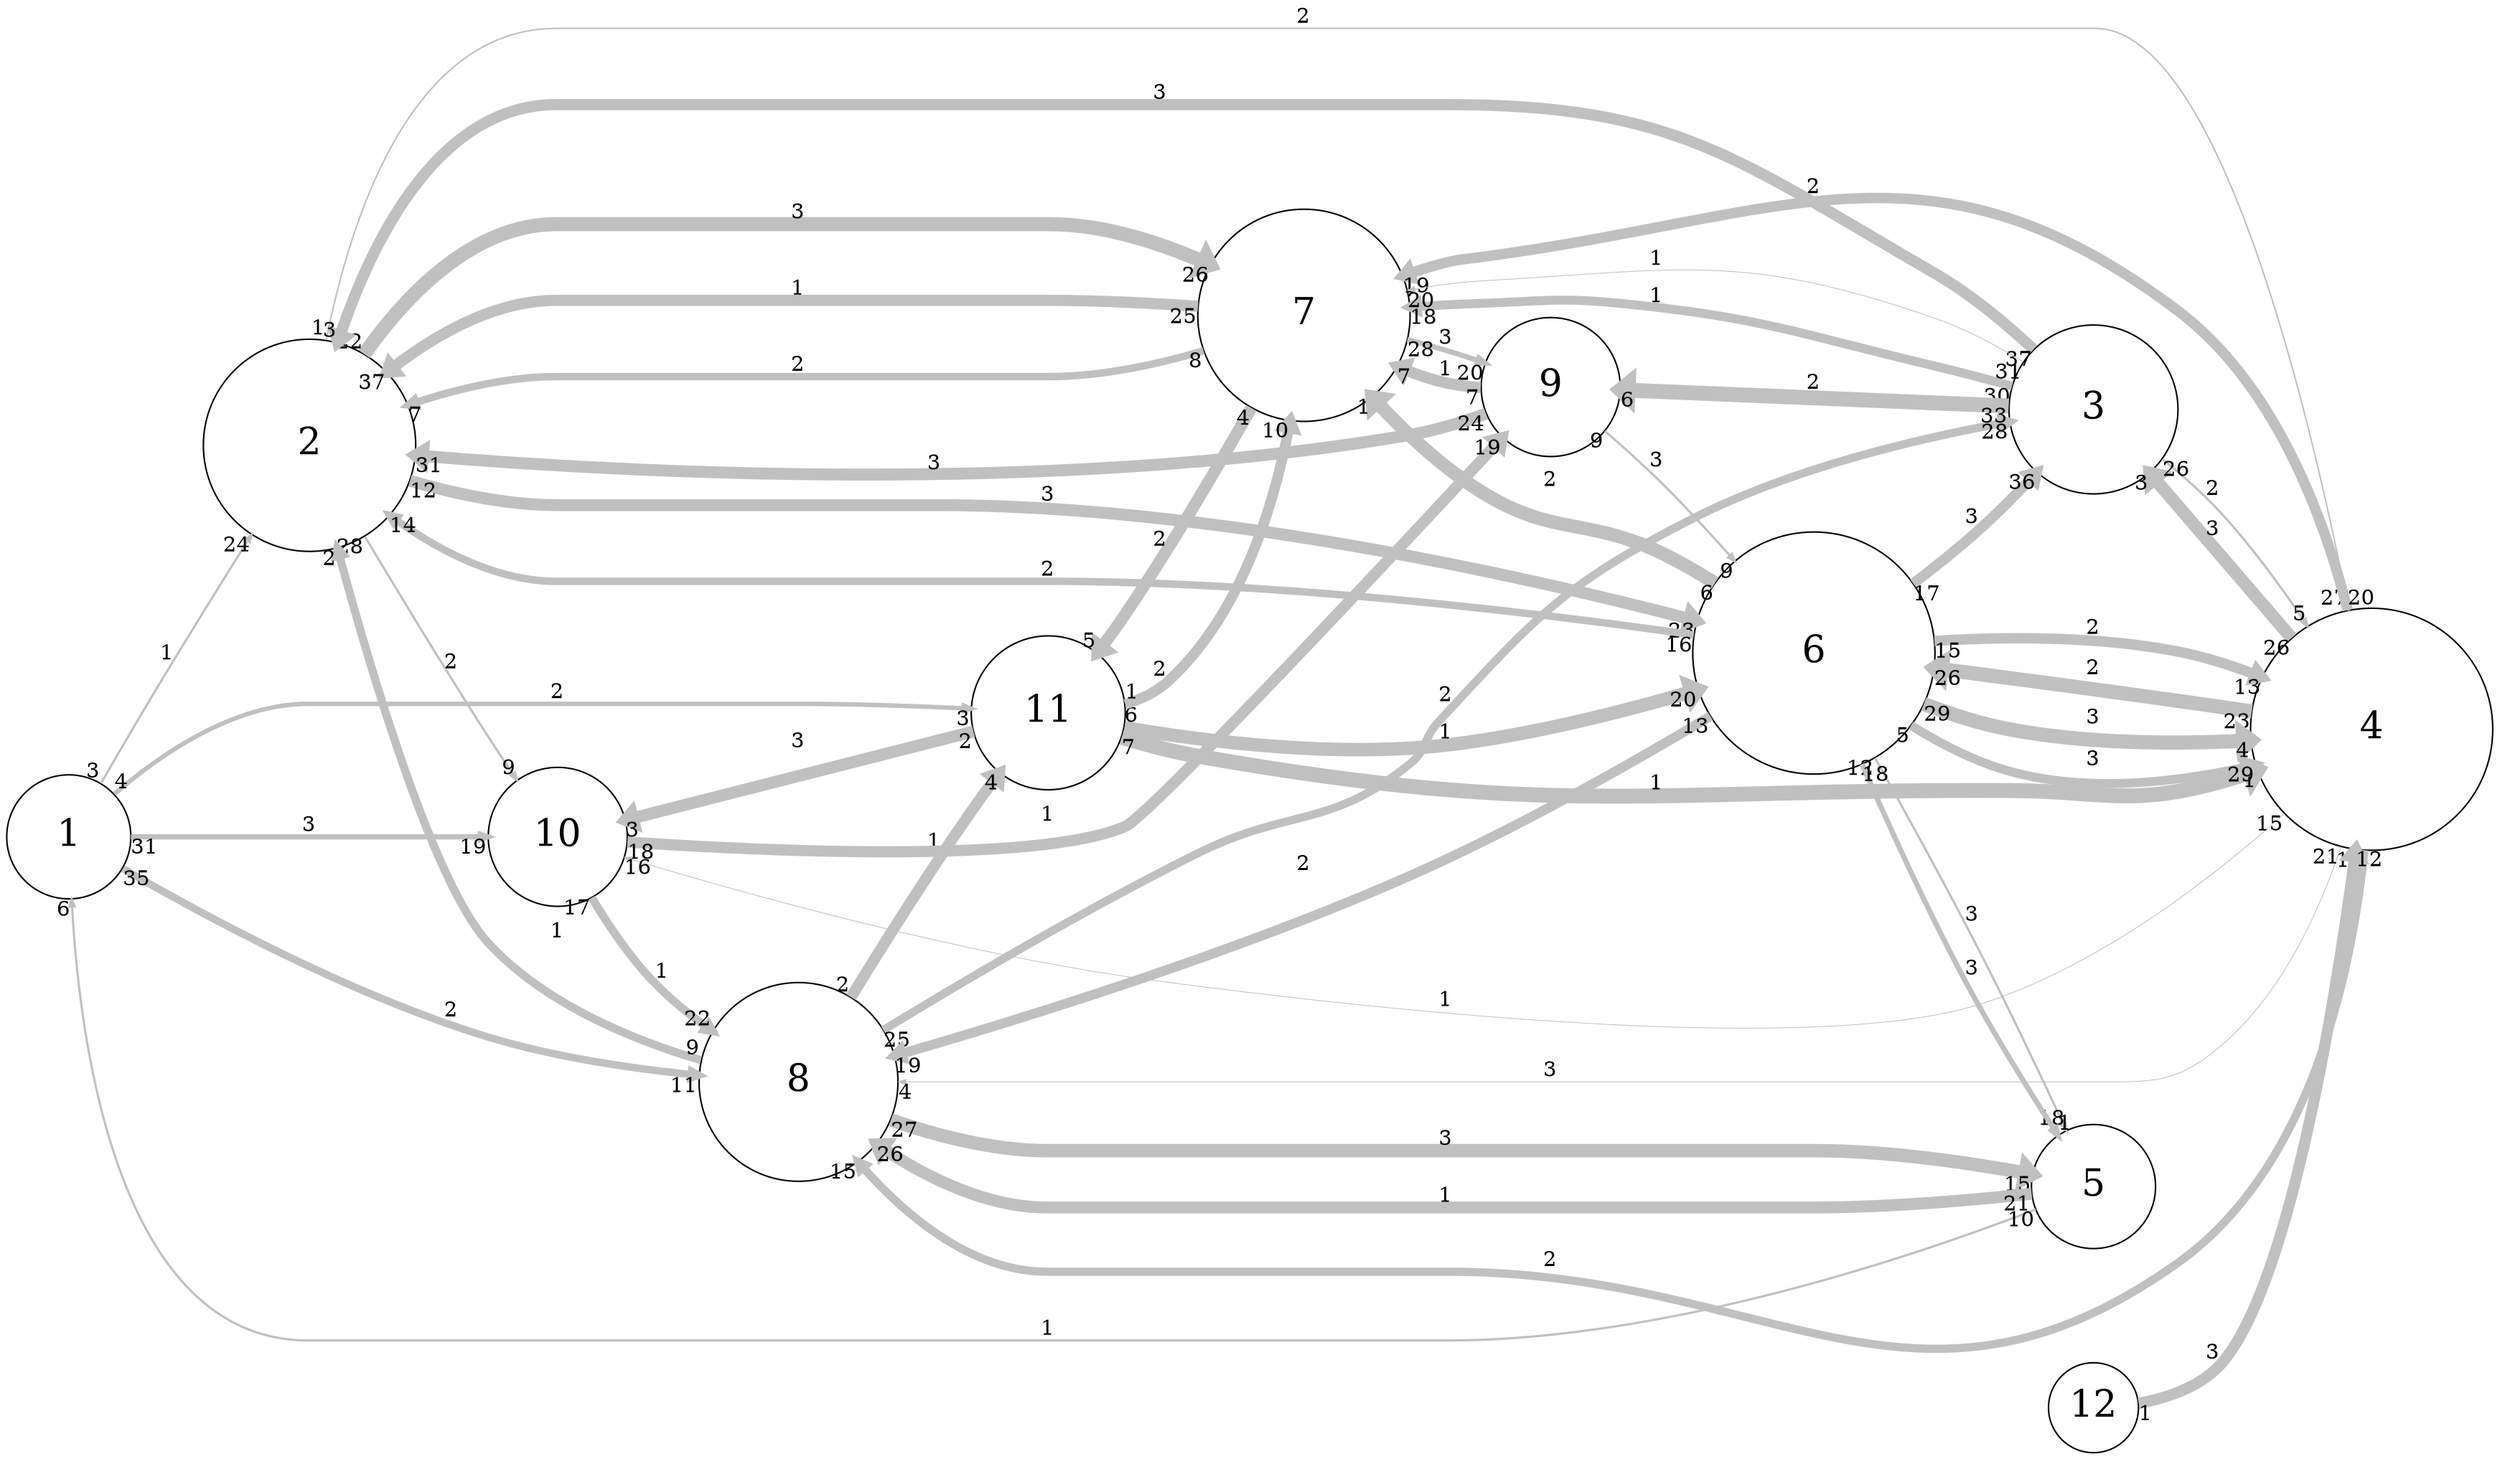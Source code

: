 digraph "" {
	graph [bb="0,0,1670,976.84",
		overlap=false,
		rankdir=LR,
		ratio=0.5,
		scale=1,
		splines=spline
	];
	node [fontsize=25,
		label="\N",
		shape=circle
	];
	edge [arrowsize=0.5,
		splines=true
	];
	0	[height=1.1591,
		label=1,
		pos="43.024,412.34",
		width=1.1591];
	1	[height=1.9773,
		label=2,
		pos="204.02,677.34",
		width=1.9773];
	0 -> 1	[key=0,
		capacity=1,
		color=grey,
		from_pd=2,
		head_lp="172.79,608.83",
		headlabel=24,
		label=1,
		lp="109.02,533.59",
		penwidth=1.5,
		pos="e,166.04,617.08 64.988,448.39 76.843,468.69 91.985,494.48 105.65,517.34 124.1,548.22 144.79,582.3 162.34,611.03",
		pt=18,
		tail_lp="61.613,456.64",
		taillabel=3,
		to_pd=23];
	7	[height=1.8409,
		label=8,
		pos="532.02,246.34",
		width=1.8409];
	0 -> 7	[key=0,
		capacity=2,
		color=grey,
		from_pd=34,
		head_lp="458.91,241.98",
		headlabel=11,
		label=2,
		lp="300.02,293.59",
		penwidth=5.0,
		pos="e,465.66,250.23 78.827,390.84 130.42,360.02 231.14,303.88 324.39,275.34 366.41,262.48 415.01,255.3 454.51,251.3",
		pt=11,
		tail_lp="85.577,399.09",
		taillabel=35,
		to_pd=10];
	9	[height=1.2955,
		label=10,
		pos="371.02,412.34",
		width=1.2955];
	0 -> 9	[key=0,
		capacity=3,
		color=grey,
		from_pd=30,
		head_lp="317.24,404.09",
		headlabel=19,
		label=3,
		lp="204.02,420.59",
		penwidth=3.5,
		pos="e,323.99,412.34 84.982,412.34 142.85,412.34 248.74,412.34 313.89,412.34",
		pt=14,
		tail_lp="91.732,420.59",
		taillabel=31,
		to_pd=18];
	10	[height=1.4318,
		label=11,
		pos="698.02,495.34",
		width=1.4318];
	0 -> 10	[key=0,
		capacity=2,
		color=grey,
		from_pd=3,
		head_lp="643.07,490.84",
		headlabel=3,
		label=2,
		lp="371.02,511.59",
		penwidth=3.0,
		pos="e,646.45,499.09 73.426,441.64 103.37,468.24 152.45,503.34 203.02,503.34 203.02,503.34 203.02,503.34 533.02,503.34 567.51,503.34 \
606.03,501.56 637.07,499.67",
		pt=15,
		tail_lp="70.051,449.89",
		taillabel=4,
		to_pd=2];
	1 -> 9	[key=0,
		capacity=2,
		color=grey,
		from_pd=27,
		head_lp="347.56,459.11",
		headlabel=9,
		label=2,
		lp="300.02,531.59",
		penwidth=1.5,
		pos="e,344.18,450.86 241.28,616.5 264.64,577.62 295.88,526.25 324.39,481.34 329.52,473.27 335.07,464.72 340.47,456.5",
		pt=18,
		tail_lp="248.03,608.25",
		taillabel=28,
		to_pd=8];
	3	[height=2.25,
		label=4,
		pos="1586,488.34",
		width=2.25];
	1 -> 3	[key=0,
		capacity=2,
		color=grey,
		from_pd=0,
		head_lp="1564,576.4",
		headlabel=27,
		label=2,
		lp="870.02,968.59",
		penwidth=1.0,
		pos="e,1570.8,568.15 214.92,748.03 231.11,831.85 271.92,960.34 370.02,960.34 370.02,960.34 370.02,960.34 1400,960.34 1482,960.34 1542.7,\
710.23 1569.6,574.14",
		pt=19,
		tail_lp="211.55,756.28",
		taillabel=1,
		to_pd=26];
	5	[height=2.25,
		label=6,
		pos="1213,541.34",
		width=2.25];
	1 -> 5	[key=0,
		capacity=3,
		color=grey,
		from_pd=11,
		head_lp="1127.5,553.83",
		headlabel=23,
		label=3,
		lp="698.02,643.59",
		penwidth=8.0,
		pos="e,1134.2,562.08 271.13,653.14 300.93,644.26 336.82,636.34 370.02,636.34 370.02,636.34 370.02,636.34 624.02,636.34 802.73,636.34 \
1008.1,593.05 1122.7,564.92",
		pt=5,
		tail_lp="277.88,644.89",
		taillabel=12,
		to_pd=22];
	6	[height=1.9773,
		label=7,
		pos="870.02,764.34",
		width=1.9773];
	1 -> 6	[key=0,
		capacity=3,
		color=grey,
		from_pd=21,
		head_lp="801.42,791.64",
		headlabel=26,
		label=3,
		lp="532.02,837.59",
		penwidth=9.5,
		pos="e,808.17,799.89 239.93,739.17 268.74,781.25 313.94,829.34 370.02,829.34 370.02,829.34 370.02,829.34 699.02,829.34 732.65,829.34 \
767.69,818.12 797.16,804.99",
		pt=2,
		tail_lp="233.18,747.42",
		taillabel=22,
		to_pd=25];
	7 -> 1	[key=0,
		capacity=1,
		color=grey,
		from_pd=8,
		head_lp="219.19,600.03",
		headlabel=2,
		label=1,
		lp="371.02,348.59",
		penwidth=5.5,
		pos="e,222.56,608.28 467.09,260.96 421.65,274.4 362.21,298.66 324.39,339.84 289.26,378.09 249.13,510.21 225.5,597.35",
		pt=10,
		tail_lp="463.71,269.21",
		taillabel=9,
		to_pd=1];
	7 -> 10	[key=0,
		capacity=1,
		color=grey,
		from_pd=1,
		head_lp="662,447.07",
		headlabel=4,
		label=1,
		lp="623.02,403.59",
		penwidth=7.5,
		pos="e,665.37,455.32 566.37,303.33 588.27,339.92 618.02,388.12 646.48,429.34 650.26,434.82 654.32,440.47 658.44,446.05",
		pt=6,
		tail_lp="563,311.58",
		taillabel=2,
		to_pd=3];
	2	[height=1.5682,
		label=3,
		pos="1399,701.34",
		width=1.5682];
	7 -> 2	[key=0,
		capacity=2,
		color=grey,
		from_pd=24,
		head_lp="1335.9,685.46",
		headlabel=28,
		label=2,
		lp="966.02,510.59",
		penwidth=5.5,
		pos="e,1342.6,693.71 588.3,281.82 641.22,315.04 723.87,365.03 798.84,402.34 860.16,432.86 888.84,417.2 941.21,461.34 954.86,472.86 950.76,\
482.01 962.65,495.34 1026.9,567.38 1045.8,587.89 1132,631.34 1195.9,663.52 1276,682 1331.5,691.8",
		pt=10,
		tail_lp="595.05,290.07",
		taillabel=25,
		to_pd=27];
	4	[height=1.1591,
		label=5,
		pos="1399,176.34",
		width=1.1591];
	7 -> 4	[key=0,
		capacity=3,
		color=grey,
		from_pd=26,
		head_lp="1350.5,187.89",
		headlabel=15,
		label=3,
		lp="966.02,211.59",
		penwidth=9.0,
		pos="e,1357.2,179.64 597.74,235.24 605.12,234.17 612.54,233.17 619.65,232.34 930.68,196.22 1010.2,205.84 1322.4,182.34 1329.7,181.79 \
1337.4,181.2 1345,180.6",
		pt=3,
		tail_lp="604.49,226.99",
		taillabel=27,
		to_pd=14];
	9 -> 7	[key=0,
		capacity=1,
		color=grey,
		from_pd=16,
		head_lp="467.57,287.76",
		headlabel=22,
		label=1,
		lp="441.02,318.59",
		penwidth=5.5,
		pos="e,474.32,279.51 393.37,370.93 404.83,351.09 420.19,327.79 437.65,309.84 445.92,301.34 455.49,293.32 465.29,286.01",
		pt=10,
		tail_lp="400.12,362.68",
		taillabel=17,
		to_pd=21];
	8	[height=1.2955,
		label=9,
		pos="1036,720.34",
		width=1.2955];
	9 -> 8	[key=0,
		capacity=1,
		color=grey,
		from_pd=17,
		head_lp="997.23,677.8",
		headlabel=19,
		label=1,
		lp="698.02,426.59",
		penwidth=7.5,
		pos="e,1004,686.05 417.83,408.63 505.04,402.26 691.44,392.27 749.57,417.84 765.63,424.91 921.93,595.71 996.2,677.48",
		pt=6,
		tail_lp="424.58,400.38",
		taillabel=18,
		to_pd=18];
	10 -> 9	[key=0,
		capacity=3,
		color=grey,
		from_pd=1,
		head_lp="419.91,431.96",
		headlabel=3,
		label=3,
		lp="532.02,477.59",
		penwidth=8.0,
		pos="e,416.53,423.71 647.75,482.76 588.68,467.67 489.92,442.45 428.02,426.65",
		pt=5,
		tail_lp="644.37,474.51",
		taillabel=2,
		to_pd=2];
	10 -> 3	[key=0,
		capacity=1,
		color=grey,
		from_pd=6,
		head_lp="1507.5,448.67",
		headlabel=1,
		label=1,
		lp="1107,450.59",
		penwidth=10.0,
		pos="e,1510.9,456.92 747.9,481.19 764,477.04 782.07,472.93 798.84,470.34 1038.1,433.44 1100.6,444.68 1342.6,437.34 1392.7,435.82 1405.9,\
429.55 1455.5,437.34 1468.4,439.37 1471.2,441.85 1483.4,446.34 1488.6,448.25 1493.9,450.25 1499.2,452.32",
		pt=1,
		tail_lp="751.28,472.94",
		taillabel=7,
		to_pd=0];
	10 -> 5	[key=0,
		capacity=1,
		color=grey,
		from_pd=5,
		head_lp="1128.9,524.65",
		headlabel=20,
		label=1,
		lp="966.02,486.59",
		penwidth=9.0,
		pos="e,1135.7,516.4 749.29,486.69 803.72,478.62 893,469.16 969.4,478.84 1021.5,485.45 1078.4,499.73 1124,512.97",
		pt=3,
		tail_lp="752.66,494.94",
		taillabel=6,
		to_pd=19];
	10 -> 6	[key=0,
		capacity=2,
		color=grey,
		from_pd=0,
		head_lp="849.17,689.96",
		headlabel=10,
		label=2,
		lp="774.02,585.59",
		penwidth=7.0,
		pos="e,842.42,698.21 736.29,529.83 750.23,543.88 765.55,560.82 777.4,577.84 801.03,611.79 821.87,652.73 837.68,687.6",
		pt=7,
		tail_lp="732.91,538.08",
		taillabel=1,
		to_pd=9];
	3 -> 7	[key=0,
		capacity=2,
		color=grey,
		from_pd=16,
		head_lp="564.27,184.13",
		headlabel=15,
		label=2,
		lp="1036,125.59",
		penwidth=5.5,
		pos="e,571.02,192.38 1581.5,407.35 1573,321.49 1545.1,189.6 1455.5,125.34 1279,-1.1968 1184.1,117.34 967.02,117.34 697.02,117.34 697.02,\
117.34 697.02,117.34 649.6,117.34 607.8,151.08 578.26,184.04",
		pt=10,
		tail_lp="1574.8,399.1",
		taillabel=17,
		to_pd=14];
	3 -> 7	[key=1,
		capacity=3,
		color=grey,
		from_pd=20,
		head_lp="601.84,254.59",
		headlabel=4,
		label=3,
		lp="1036,254.59",
		penwidth=0.5,
		pos="e,598.46,246.34 1566,409.4 1550.9,362.79 1525.2,306.1 1483.4,270.34 1454.1,245.29 1438.6,246.34 1400,246.34 697.02,246.34 697.02,\
246.34 697.02,246.34 666.59,246.34 632.99,246.34 604.16,246.34",
		pt=20,
		tail_lp="1559.2,401.15",
		taillabel=21,
		to_pd=3];
	3 -> 9	[key=0,
		capacity=1,
		color=grey,
		from_pd=14,
		head_lp="422.75,390.36",
		headlabel=16,
		label=1,
		lp="966.02,302.59",
		penwidth=0.5,
		pos="e,416,398.61 1528.5,431.27 1479,385.65 1402.6,325.2 1322.4,299.34 1205.6,261.7 892.22,299.99 770.65,316.34 642.68,333.56 495.92,\
374.58 421.25,397.03",
		pt=20,
		tail_lp="1535.2,423.02",
		taillabel=15,
		to_pd=15];
	3 -> 5	[key=0,
		capacity=2,
		color=grey,
		from_pd=22,
		head_lp="1267.1,478.96",
		headlabel=26,
		label=2,
		lp="1399,457.59",
		penwidth=9.5,
		pos="e,1273.8,487.21 1510.2,458.85 1461.6,443.95 1397.3,432.36 1342.6,449.84 1322,456.43 1301.9,467.65 1283.9,480.03",
		pt=2,
		tail_lp="1503.4,467.1",
		taillabel=23,
		to_pd=25];
	3 -> 6	[key=0,
		capacity=2,
		color=grey,
		from_pd=19,
		head_lp="941.79,785.88",
		headlabel=19,
		label=2,
		lp="1213,864.59",
		penwidth=7.0,
		pos="e,935.04,794.13 1568.5,567.91 1551.2,631.21 1517.5,717.09 1455.5,766.34 1292.5,895.79 1191.4,862.68 989.39,812.34 974.98,808.76 \
960.02,803.76 945.78,798.34",
		pt=7,
		tail_lp="1575.3,576.16",
		taillabel=20,
		to_pd=18];
	3 -> 2	[key=0,
		capacity=3,
		color=grey,
		from_pd=25,
		head_lp="1434.3,651.65",
		headlabel=3,
		label=3,
		lp="1480,623.59",
		penwidth=8.5,
		pos="e,1437.6,659.9 1533.1,550.29 1517.3,569.04 1499.7,589.61 1483.4,608.34 1471.2,622.29 1457.9,637.27 1445.6,651.05",
		pt=4,
		tail_lp="1539.9,542.04",
		taillabel=26,
		to_pd=2];
	5 -> 1	[key=0,
		capacity=2,
		color=grey,
		from_pd=15,
		head_lp="250.21,637.77",
		headlabel=14,
		label=2,
		lp="698.02,591.59",
		penwidth=5.0,
		pos="e,256.96,629.52 1132.2,551.94 1031.5,564.39 852.72,583.34 699.02,583.34 370.02,583.34 370.02,583.34 370.02,583.34 332.23,583.34 \
295.2,602.2 265.82,623.01",
		pt=11,
		tail_lp="1125.5,543.69",
		taillabel=16,
		to_pd=13];
	5 -> 7	[key=0,
		capacity=2,
		color=grey,
		from_pd=12,
		head_lp="603.1,272.12",
		headlabel=19,
		label=2,
		lp="870.02,394.59",
		penwidth=6.5,
		pos="e,596.35,263.87 1144.4,497.63 1090.7,464.17 1013.1,418.39 941.21,385.84 828.21,334.67 690.56,291.32 607.46,267.09",
		pt=8,
		tail_lp="1137.6,505.88",
		taillabel=13,
		to_pd=18];
	5 -> 3	[key=0,
		capacity=3,
		color=grey,
		from_pd=28,
		head_lp="1516.5,527.61",
		headlabel=4,
		label=3,
		lp="1399,581.59",
		penwidth=9.5,
		pos="e,1519.9,535.86 1291.4,563.31 1347.1,574.95 1422.8,581.97 1483.4,555.34 1492,551.55 1500.8,547.04 1509.3,542.18",
		pt=2,
		tail_lp="1298.1,555.06",
		taillabel=29,
		to_pd=3];
	5 -> 3	[key=1,
		capacity=2,
		color=grey,
		from_pd=14,
		head_lp="1498.9,509.84",
		headlabel=13,
		label=2,
		lp="1399,532.59",
		penwidth=7.0,
		pos="e,1505.6,501.59 1293.8,531.37 1340.9,525.33 1401.6,517.28 1455.5,509.34 1468,507.5 1481.3,505.46 1494.3,503.4",
		pt=7,
		tail_lp="1300.5,523.12",
		taillabel=15,
		to_pd=12];
	5 -> 3	[key=2,
		capacity=3,
		color=grey,
		from_pd=4,
		head_lp="1498.4,489.11",
		headlabel=29,
		label=3,
		lp="1399,496.59",
		penwidth=6.0,
		pos="e,1505.1,480.86 1286.3,506.18 1304.2,499.03 1323.8,492.56 1342.6,488.84 1391.9,479.11 1447.9,478.35 1493.7,480.31",
		pt=9,
		tail_lp="1289.6,497.93",
		taillabel=5,
		to_pd=28];
	5 -> 6	[key=0,
		capacity=2,
		color=grey,
		from_pd=5,
		head_lp="919.6,701.82",
		headlabel=1,
		label=2,
		lp="1036,655.59",
		penwidth=9.0,
		pos="e,916.23,710.07 1146.2,587.5 1134.6,594.66 1122.3,601.59 1110.4,607.34 1059.3,631.99 1037.7,618.19 989.39,647.84 965.94,662.23 943.54,\
682.07 924.65,701.3",
		pt=3,
		tail_lp="1149.6,595.75",
		taillabel=6,
		to_pd=0];
	5 -> 2	[key=0,
		capacity=3,
		color=grey,
		from_pd=16,
		head_lp="1366,652.58",
		headlabel=36,
		label=3,
		lp="1319,633.59",
		penwidth=7.0,
		pos="e,1359.3,660.83 1278.4,589.45 1293.1,601.03 1308.5,613.61 1322.4,625.84 1332,634.3 1341.9,643.66 1351.2,652.84",
		pt=7,
		tail_lp="1285.2,597.7",
		taillabel=17,
		to_pd=35];
	5 -> 4	[key=0,
		capacity=3,
		color=grey,
		from_pd=11,
		head_lp="1373.8,222.39",
		headlabel=18,
		label=3,
		lp="1319,355.59",
		penwidth=1.5,
		pos="e,1380.6,214.14 1252.4,470.21 1273.4,430.69 1299.8,380.52 1322.4,335.34 1341.7,296.78 1362.7,252.43 1377.7,220.38",
		pt=18,
		tail_lp="1259.1,461.96",
		taillabel=12,
		to_pd=17];
	5 -> 4	[key=1,
		capacity=3,
		color=grey,
		from_pd=17,
		head_lp="1372.3,203.04",
		headlabel=1,
		label=3,
		lp="1319,323.59",
		penwidth=3.5,
		pos="e,1375.7,211.29 1245,466.62 1264.1,421.97 1289.9,364.47 1315.6,314.84 1332.6,282.25 1353.8,246.66 1370.5,219.72",
		pt=14,
		tail_lp="1238.2,458.37",
		taillabel=18,
		to_pd=0];
	6 -> 1	[key=0,
		capacity=1,
		color=grey,
		from_pd=24,
		head_lp="262.2,718.59",
		headlabel=37,
		label=1,
		lp="532.02,784.59",
		penwidth=7.5,
		pos="e,255.45,726.84 798.8,771.53 768.19,774.09 731.87,776.34 699.02,776.34 370.02,776.34 370.02,776.34 370.02,776.34 331.44,776.34 294.08,\
756.19 264.7,734.07",
		pt=6,
		tail_lp="792.05,763.28",
		taillabel=25,
		to_pd=36];
	6 -> 1	[key=1,
		capacity=2,
		color=grey,
		from_pd=7,
		head_lp="273.48,695.99",
		headlabel=7,
		label=2,
		lp="532.02,731.59",
		penwidth=5.0,
		pos="e,270.11,704.24 802.49,740.61 771.46,731.55 733.79,723.34 699.02,723.34 370.02,723.34 370.02,723.34 370.02,723.34 340.09,723.34 \
308.2,716.24 280.5,707.61",
		pt=11,
		tail_lp="799.11,732.36",
		taillabel=8,
		to_pd=6];
	6 -> 10	[key=0,
		capacity=2,
		color=grey,
		from_pd=3,
		head_lp="727.45,543.51",
		headlabel=5,
		label=2,
		lp="774.02,606.59",
		penwidth=8.0,
		pos="e,730.83,535.26 835.11,702.3 812.17,661.48 780.52,607.3 749.57,561.34 745.85,555.82 741.83,550.15 737.74,544.56",
		pt=5,
		tail_lp="838.49,694.05",
		taillabel=4,
		to_pd=4];
	6 -> 8	[key=0,
		capacity=3,
		color=grey,
		from_pd=27,
		head_lp="984.65,743.09",
		headlabel=20,
		label=3,
		lp="966.02,750.59",
		penwidth=3.5,
		pos="e,991.4,734.84 940,748.96 949.9,746.53 959.93,743.96 969.4,741.34 973.42,740.23 977.56,739.04 981.72,737.79",
		pt=14,
		tail_lp="946.75,740.71",
		taillabel=28,
		to_pd=19];
	2 -> 1	[key=0,
		capacity=3,
		color=grey,
		from_pd=36,
		head_lp="219.06,754.57",
		headlabel=3,
		label=3,
		lp="774.02,917.59",
		penwidth=7.5,
		pos="e,222.43,746.32 1359.2,741.77 1336,765.22 1308.3,791.77 1294,800.34 1228.4,839.81 1043.6,909.34 967.02,909.34 370.02,909.34 370.02,\
909.34 370.02,909.34 293.47,909.34 249.16,824.43 226.09,757.34",
		pt=6,
		tail_lp="1365.9,750.02",
		taillabel=37,
		to_pd=2];
	2 -> 3	[key=0,
		capacity=2,
		color=grey,
		from_pd=25,
		head_lp="1553.4,572.53",
		headlabel=5,
		label=2,
		lp="1480,681.59",
		penwidth=1.5,
		pos="e,1556.7,564.28 1453.8,687.01 1464.4,682.53 1474.8,676.75 1483.4,669.34 1513.9,642.94 1537.2,604.99 1553.7,570.64",
		pt=18,
		tail_lp="1460.6,678.76",
		taillabel=26,
		to_pd=4];
	2 -> 6	[key=0,
		capacity=1,
		color=grey,
		from_pd=29,
		head_lp="947.78,764.37",
		headlabel=18,
		label=1,
		lp="1107,783.59",
		penwidth=6.0,
		pos="e,941.03,772.62 1345.2,720.01 1328.9,725.39 1310.8,730.98 1294,735.34 1161.8,769.64 1125.8,783.24 989.39,776.34 977.38,775.74 964.72,\
774.79 952.32,773.68",
		pt=9,
		tail_lp="1338.5,711.76",
		taillabel=30,
		to_pd=17];
	2 -> 6	[key=1,
		capacity=1,
		color=grey,
		from_pd=30,
		head_lp="945.77,791.86",
		headlabel=20,
		label=1,
		lp="1107,814.59",
		penwidth=0.5,
		pos="e,939.02,783.61 1353.6,735.21 1335.9,747.12 1314.8,759.49 1294,767.34 1156,819.48 1108.2,812.65 962.65,788.34 956.75,787.36 950.68,\
786.17 944.6,784.86",
		pt=20,
		tail_lp="1346.8,726.96",
		taillabel=31,
		to_pd=19];
	2 -> 8	[key=0,
		capacity=2,
		color=grey,
		from_pd=32,
		head_lp="1086.1,709.69",
		headlabel=6,
		label=2,
		lp="1213,722.59",
		penwidth=10.0,
		pos="e,1082.7,717.94 1342.3,704.28 1275.2,707.81 1163,713.71 1094.9,717.3",
		pt=1,
		tail_lp="1335.6,696.03",
		taillabel=33,
		to_pd=5];
	8 -> 1	[key=0,
		capacity=3,
		color=grey,
		from_pd=23,
		head_lp="282.23,666.58",
		headlabel=31,
		label=3,
		lp="623.02,676.59",
		penwidth=8.0,
		pos="e,275.48,674.83 993.46,700.74 977.49,694.19 958.86,687.7 941.21,684.34 818.12,660.94 451.82,669.27 286.99,674.46",
		pt=5,
		tail_lp="986.71,708.99",
		taillabel=24,
		to_pd=30];
	8 -> 5	[key=0,
		capacity=3,
		color=grey,
		from_pd=8,
		head_lp="1155.6,593.64",
		headlabel=9,
		label=3,
		lp="1107,666.59",
		penwidth=1.5,
		pos="e,1159,601.89 1071.6,689.97 1084.1,678.72 1098.1,665.68 1110.4,653.34 1125,638.73 1140.2,622.53 1154.3,607.09",
		pt=18,
		tail_lp="1068.2,681.72",
		taillabel=9,
		to_pd=8];
	8 -> 6	[key=0,
		capacity=1,
		color=grey,
		from_pd=6,
		head_lp="936.43,738.77",
		headlabel=7,
		label=1,
		lp="966.02,728.59",
		penwidth=7.5,
		pos="e,933.06,730.52 989.12,717.66 980.25,717.98 971.1,718.91 962.65,720.84 956.48,722.26 950.24,724.13 944.06,726.31",
		pt=6,
		tail_lp="985.74,725.91",
		taillabel=7,
		to_pd=6];
	4 -> 0	[key=0,
		capacity=1,
		color=grey,
		from_pd=9,
		head_lp="41.406,361.94",
		headlabel=6,
		label=1,
		lp="698.02,79.595",
		penwidth=1.5,
		pos="e,44.781,370.19 1360.1,160.63 1286,131.33 1116,71.345 967.02,71.345 203.02,71.345 203.02,71.345 203.02,71.345 75.858,71.345 50.152,\
268.55 45.133,363.02",
		pt=18,
		tail_lp="1353.4,168.88",
		taillabel=10,
		to_pd=5];
	4 -> 7	[key=0,
		capacity=1,
		color=grey,
		from_pd=20,
		head_lp="577.2,212.84",
		headlabel=26,
		label=1,
		lp="966.02,170.59",
		penwidth=8.0,
		pos="e,583.95,204.59 1357.2,171.45 1319.9,167.41 1263.4,162.34 1214,162.34 697.02,162.34 697.02,162.34 697.02,162.34 660.09,162.34 623.12,\
179.43 593.65,198.19",
		pt=5,
		tail_lp="1350.4,163.2",
		taillabel=21,
		to_pd=25];
	11	[height=0.81514,
		label=12,
		pos="1399,29.345",
		width=0.81514];
	11 -> 3	[key=0,
		capacity=3,
		color=grey,
		from_pd=0,
		head_lp="1582.4,403.66",
		headlabel=12,
		label=3,
		lp="1480,64.595",
		penwidth=7.5,
		pos="e,1575.6,407.78 1428.6,31.363 1446.7,34.156 1469.4,40.688 1483.4,55.845 1528.6,104.7 1559.1,284.36 1574.1,396.18",
		pt=6,
		tail_lp="1431.9,23.113",
		taillabel=1,
		to_pd=11];
}
